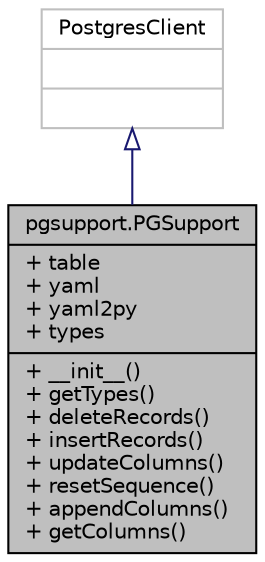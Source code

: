 digraph "pgsupport.PGSupport"
{
 // LATEX_PDF_SIZE
  edge [fontname="Helvetica",fontsize="10",labelfontname="Helvetica",labelfontsize="10"];
  node [fontname="Helvetica",fontsize="10",shape=record];
  Node1 [label="{pgsupport.PGSupport\n|+ table\l+ yaml\l+ yaml2py\l+ types\l|+ __init__()\l+ getTypes()\l+ deleteRecords()\l+ insertRecords()\l+ updateColumns()\l+ resetSequence()\l+ appendColumns()\l+ getColumns()\l}",height=0.2,width=0.4,color="black", fillcolor="grey75", style="filled", fontcolor="black",tooltip=" "];
  Node2 -> Node1 [dir="back",color="midnightblue",fontsize="10",style="solid",arrowtail="onormal",fontname="Helvetica"];
  Node2 [label="{PostgresClient\n||}",height=0.2,width=0.4,color="grey75", fillcolor="white", style="filled",tooltip=" "];
}
